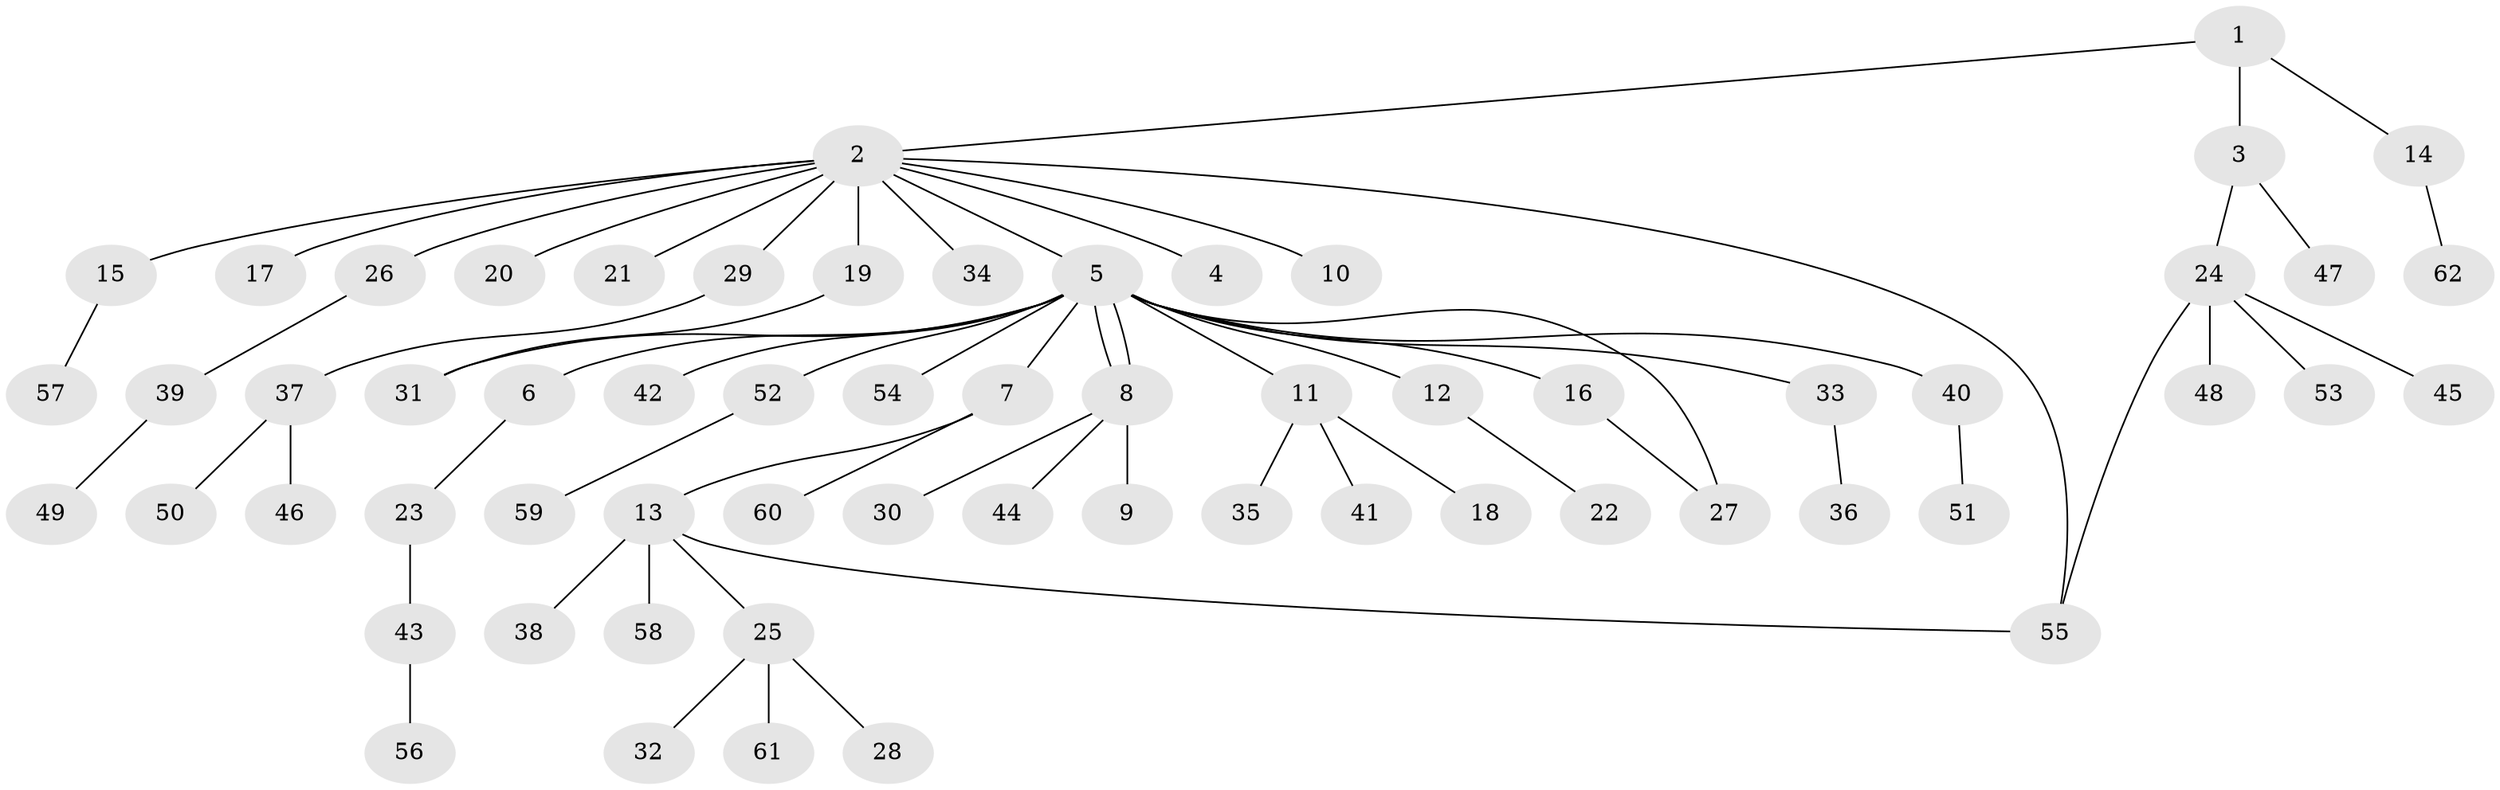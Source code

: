 // Generated by graph-tools (version 1.1) at 2025/14/03/09/25 04:14:33]
// undirected, 62 vertices, 66 edges
graph export_dot {
graph [start="1"]
  node [color=gray90,style=filled];
  1;
  2;
  3;
  4;
  5;
  6;
  7;
  8;
  9;
  10;
  11;
  12;
  13;
  14;
  15;
  16;
  17;
  18;
  19;
  20;
  21;
  22;
  23;
  24;
  25;
  26;
  27;
  28;
  29;
  30;
  31;
  32;
  33;
  34;
  35;
  36;
  37;
  38;
  39;
  40;
  41;
  42;
  43;
  44;
  45;
  46;
  47;
  48;
  49;
  50;
  51;
  52;
  53;
  54;
  55;
  56;
  57;
  58;
  59;
  60;
  61;
  62;
  1 -- 2;
  1 -- 3;
  1 -- 14;
  2 -- 4;
  2 -- 5;
  2 -- 10;
  2 -- 15;
  2 -- 17;
  2 -- 19;
  2 -- 20;
  2 -- 21;
  2 -- 26;
  2 -- 29;
  2 -- 34;
  2 -- 55;
  3 -- 24;
  3 -- 47;
  5 -- 6;
  5 -- 7;
  5 -- 8;
  5 -- 8;
  5 -- 11;
  5 -- 12;
  5 -- 16;
  5 -- 27;
  5 -- 31;
  5 -- 33;
  5 -- 40;
  5 -- 42;
  5 -- 52;
  5 -- 54;
  6 -- 23;
  7 -- 13;
  7 -- 60;
  8 -- 9;
  8 -- 30;
  8 -- 44;
  11 -- 18;
  11 -- 35;
  11 -- 41;
  12 -- 22;
  13 -- 25;
  13 -- 38;
  13 -- 55;
  13 -- 58;
  14 -- 62;
  15 -- 57;
  16 -- 27;
  19 -- 31;
  23 -- 43;
  24 -- 45;
  24 -- 48;
  24 -- 53;
  24 -- 55;
  25 -- 28;
  25 -- 32;
  25 -- 61;
  26 -- 39;
  29 -- 37;
  33 -- 36;
  37 -- 46;
  37 -- 50;
  39 -- 49;
  40 -- 51;
  43 -- 56;
  52 -- 59;
}
